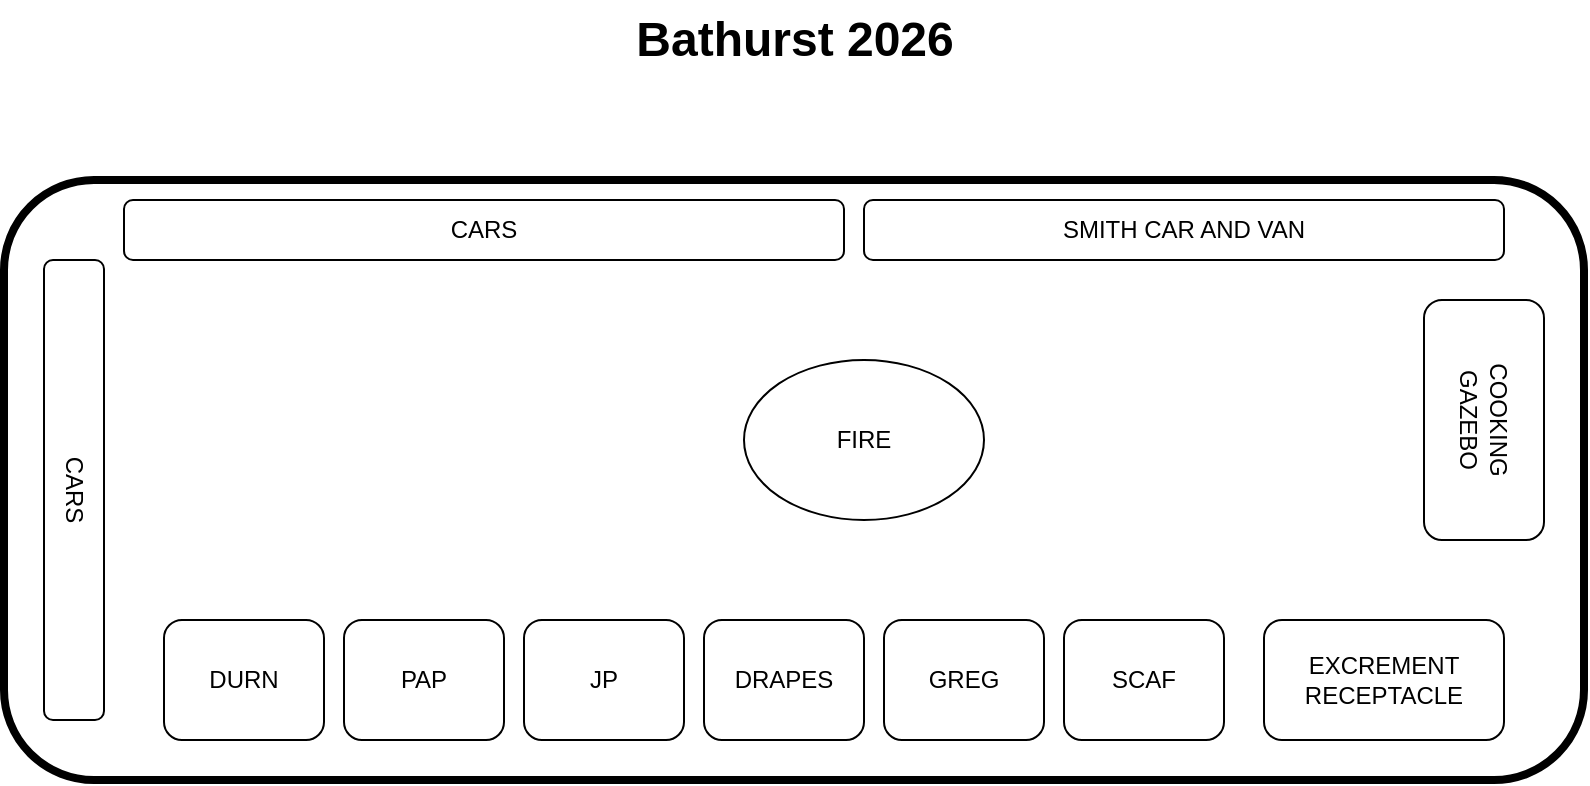 <mxfile version="28.1.0">
  <diagram name="Page-1" id="mswkMOKTMpmrCU7IgL7Y">
    <mxGraphModel dx="1018" dy="597" grid="1" gridSize="10" guides="1" tooltips="1" connect="1" arrows="1" fold="1" page="1" pageScale="1" pageWidth="850" pageHeight="1100" math="0" shadow="0">
      <root>
        <mxCell id="0" />
        <mxCell id="1" parent="0" />
        <mxCell id="SHAGdViYhKISOcNkKFJp-1" value="" style="rounded=1;whiteSpace=wrap;html=1;strokeWidth=4;" parent="1" vertex="1">
          <mxGeometry x="30" y="160" width="790" height="300" as="geometry" />
        </mxCell>
        <mxCell id="SHAGdViYhKISOcNkKFJp-3" value="Bathurst 2026" style="text;strokeColor=none;fillColor=none;html=1;fontSize=24;fontStyle=1;verticalAlign=middle;align=center;" parent="1" vertex="1">
          <mxGeometry x="375" y="70" width="100" height="40" as="geometry" />
        </mxCell>
        <mxCell id="SHAGdViYhKISOcNkKFJp-4" value="CARS" style="rounded=1;whiteSpace=wrap;html=1;" parent="1" vertex="1">
          <mxGeometry x="90" y="170" width="360" height="30" as="geometry" />
        </mxCell>
        <mxCell id="SHAGdViYhKISOcNkKFJp-5" value="CARS" style="rounded=1;whiteSpace=wrap;html=1;rotation=90;" parent="1" vertex="1">
          <mxGeometry x="-50" y="300" width="230" height="30" as="geometry" />
        </mxCell>
        <mxCell id="SHAGdViYhKISOcNkKFJp-6" value="DURN" style="rounded=1;whiteSpace=wrap;html=1;" parent="1" vertex="1">
          <mxGeometry x="110" y="380" width="80" height="60" as="geometry" />
        </mxCell>
        <mxCell id="SHAGdViYhKISOcNkKFJp-12" value="JP&lt;span style=&quot;color: rgba(0, 0, 0, 0); font-family: monospace; font-size: 0px; text-align: start; text-wrap-mode: nowrap;&quot;&gt;%3CmxGraphModel%3E%3Croot%3E%3CmxCell%20id%3D%220%22%2F%3E%3CmxCell%20id%3D%221%22%20parent%3D%220%22%2F%3E%3CmxCell%20id%3D%222%22%20value%3D%22DURN%22%20style%3D%22rounded%3D1%3BwhiteSpace%3Dwrap%3Bhtml%3D1%3B%22%20vertex%3D%221%22%20parent%3D%221%22%3E%3CmxGeometry%20x%3D%22108%22%20y%3D%22380%22%20width%3D%2282%22%20height%3D%2260%22%20as%3D%22geometry%22%2F%3E%3C%2FmxCell%3E%3C%2Froot%3E%3C%2FmxGraphModel%3E&lt;/span&gt;" style="rounded=1;whiteSpace=wrap;html=1;" parent="1" vertex="1">
          <mxGeometry x="290" y="380" width="80" height="60" as="geometry" />
        </mxCell>
        <mxCell id="SHAGdViYhKISOcNkKFJp-13" value="PAP" style="rounded=1;whiteSpace=wrap;html=1;" parent="1" vertex="1">
          <mxGeometry x="200" y="380" width="80" height="60" as="geometry" />
        </mxCell>
        <mxCell id="SHAGdViYhKISOcNkKFJp-14" value="DRAPES" style="rounded=1;whiteSpace=wrap;html=1;" parent="1" vertex="1">
          <mxGeometry x="380" y="380" width="80" height="60" as="geometry" />
        </mxCell>
        <mxCell id="SHAGdViYhKISOcNkKFJp-15" value="GREG" style="rounded=1;whiteSpace=wrap;html=1;" parent="1" vertex="1">
          <mxGeometry x="470" y="380" width="80" height="60" as="geometry" />
        </mxCell>
        <mxCell id="SHAGdViYhKISOcNkKFJp-16" value="SCAF" style="rounded=1;whiteSpace=wrap;html=1;" parent="1" vertex="1">
          <mxGeometry x="560" y="380" width="80" height="60" as="geometry" />
        </mxCell>
        <mxCell id="SHAGdViYhKISOcNkKFJp-17" value="SMITH CAR AND VAN" style="rounded=1;whiteSpace=wrap;html=1;" parent="1" vertex="1">
          <mxGeometry x="460" y="170" width="320" height="30" as="geometry" />
        </mxCell>
        <mxCell id="Efiz6I8PrhkpWoFxRWcF-1" value="EXCREMENT RECEPTACLE" style="rounded=1;whiteSpace=wrap;html=1;" vertex="1" parent="1">
          <mxGeometry x="660" y="380" width="120" height="60" as="geometry" />
        </mxCell>
        <mxCell id="Efiz6I8PrhkpWoFxRWcF-2" value="FIRE" style="ellipse;whiteSpace=wrap;html=1;" vertex="1" parent="1">
          <mxGeometry x="400" y="250" width="120" height="80" as="geometry" />
        </mxCell>
        <mxCell id="Efiz6I8PrhkpWoFxRWcF-3" value="COOKING&lt;div&gt;GAZEBO&lt;/div&gt;" style="rounded=1;whiteSpace=wrap;html=1;rotation=90;" vertex="1" parent="1">
          <mxGeometry x="710" y="250" width="120" height="60" as="geometry" />
        </mxCell>
      </root>
    </mxGraphModel>
  </diagram>
</mxfile>
